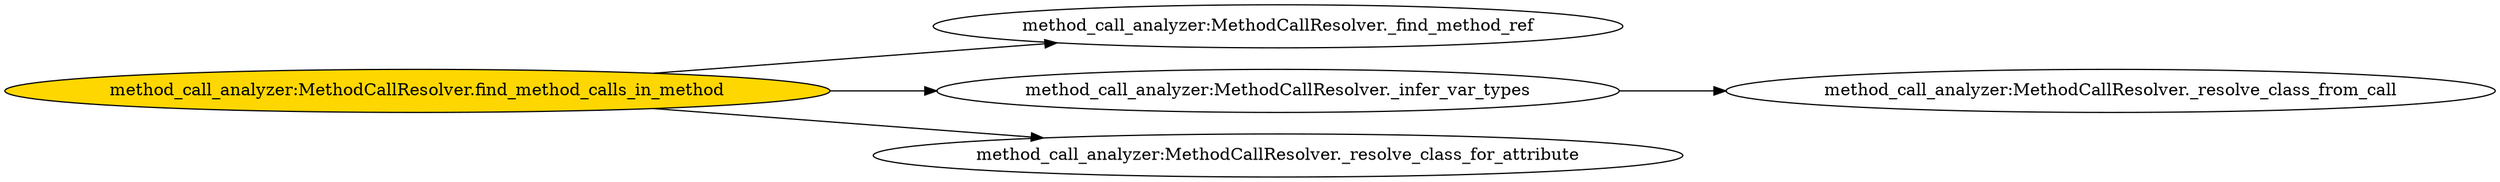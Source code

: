 digraph CallGraph {
  rankdir=LR;
  "method_call_analyzer:MethodCallResolver._find_method_ref";
  "method_call_analyzer:MethodCallResolver._infer_var_types";
  "method_call_analyzer:MethodCallResolver._resolve_class_for_attribute";
  "method_call_analyzer:MethodCallResolver._resolve_class_from_call";
  "method_call_analyzer:MethodCallResolver.find_method_calls_in_method" [style=filled, fillcolor=gold];
  "method_call_analyzer:MethodCallResolver.find_method_calls_in_method" -> "method_call_analyzer:MethodCallResolver._find_method_ref";
  "method_call_analyzer:MethodCallResolver.find_method_calls_in_method" -> "method_call_analyzer:MethodCallResolver._resolve_class_for_attribute";
  "method_call_analyzer:MethodCallResolver.find_method_calls_in_method" -> "method_call_analyzer:MethodCallResolver._infer_var_types";
  "method_call_analyzer:MethodCallResolver._infer_var_types" -> "method_call_analyzer:MethodCallResolver._resolve_class_from_call";
}
